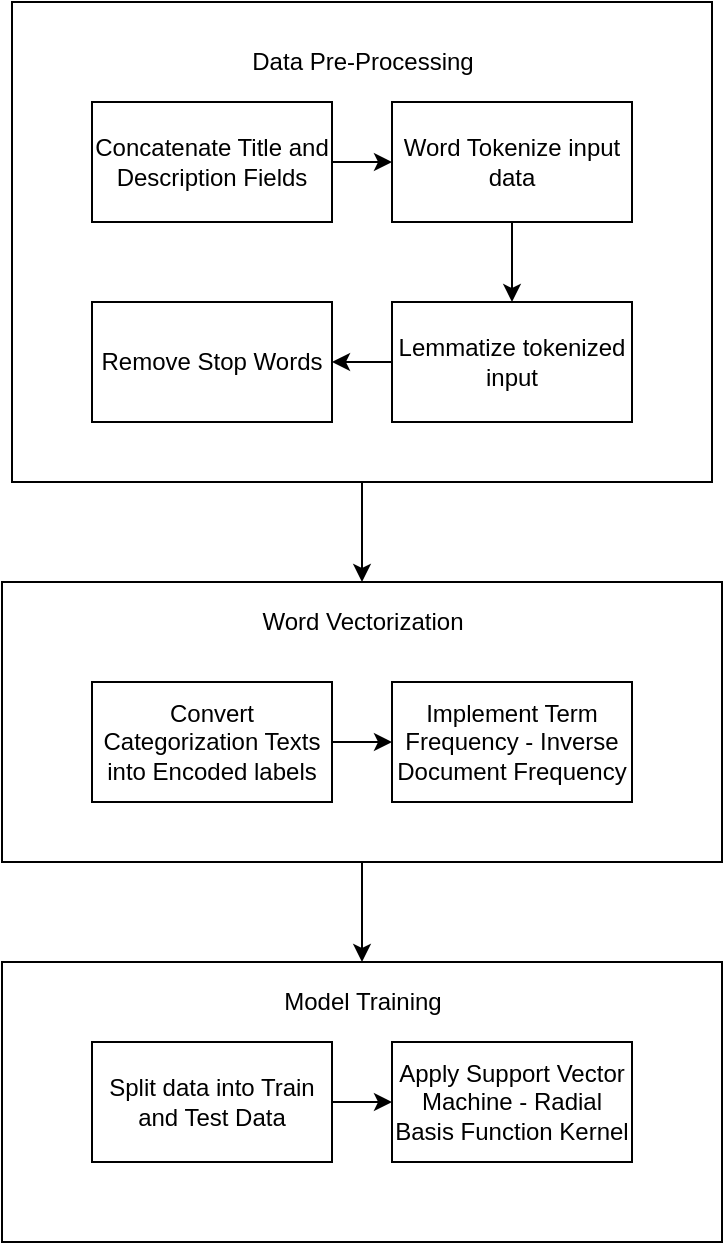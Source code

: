 <mxfile version="15.1.1" type="device"><diagram id="C5RBs43oDa-KdzZeNtuy" name="Page-1"><mxGraphModel dx="1129" dy="691" grid="0" gridSize="10" guides="1" tooltips="1" connect="1" arrows="1" fold="1" page="1" pageScale="1" pageWidth="827" pageHeight="1169" math="0" shadow="0"><root><mxCell id="WIyWlLk6GJQsqaUBKTNV-0"/><mxCell id="WIyWlLk6GJQsqaUBKTNV-1" parent="WIyWlLk6GJQsqaUBKTNV-0"/><mxCell id="xjd5gN11xLXyu7qXI-wE-23" style="edgeStyle=orthogonalEdgeStyle;rounded=0;orthogonalLoop=1;jettySize=auto;html=1;" edge="1" parent="WIyWlLk6GJQsqaUBKTNV-1" source="xjd5gN11xLXyu7qXI-wE-1" target="xjd5gN11xLXyu7qXI-wE-10"><mxGeometry relative="1" as="geometry"/></mxCell><mxCell id="xjd5gN11xLXyu7qXI-wE-1" value="" style="rounded=0;whiteSpace=wrap;html=1;" vertex="1" parent="WIyWlLk6GJQsqaUBKTNV-1"><mxGeometry x="230" y="120" width="350" height="240" as="geometry"/></mxCell><mxCell id="xjd5gN11xLXyu7qXI-wE-6" value="" style="edgeStyle=orthogonalEdgeStyle;rounded=0;orthogonalLoop=1;jettySize=auto;html=1;" edge="1" parent="WIyWlLk6GJQsqaUBKTNV-1" source="xjd5gN11xLXyu7qXI-wE-2" target="xjd5gN11xLXyu7qXI-wE-3"><mxGeometry relative="1" as="geometry"/></mxCell><mxCell id="xjd5gN11xLXyu7qXI-wE-2" value="Concatenate Title and Description Fields" style="rounded=0;whiteSpace=wrap;html=1;" vertex="1" parent="WIyWlLk6GJQsqaUBKTNV-1"><mxGeometry x="270" y="170" width="120" height="60" as="geometry"/></mxCell><mxCell id="xjd5gN11xLXyu7qXI-wE-7" value="" style="edgeStyle=orthogonalEdgeStyle;rounded=0;orthogonalLoop=1;jettySize=auto;html=1;" edge="1" parent="WIyWlLk6GJQsqaUBKTNV-1" source="xjd5gN11xLXyu7qXI-wE-3" target="xjd5gN11xLXyu7qXI-wE-4"><mxGeometry relative="1" as="geometry"/></mxCell><mxCell id="xjd5gN11xLXyu7qXI-wE-3" value="Word Tokenize input data" style="rounded=0;whiteSpace=wrap;html=1;" vertex="1" parent="WIyWlLk6GJQsqaUBKTNV-1"><mxGeometry x="420" y="170" width="120" height="60" as="geometry"/></mxCell><mxCell id="xjd5gN11xLXyu7qXI-wE-8" value="" style="edgeStyle=orthogonalEdgeStyle;rounded=0;orthogonalLoop=1;jettySize=auto;html=1;" edge="1" parent="WIyWlLk6GJQsqaUBKTNV-1" source="xjd5gN11xLXyu7qXI-wE-4" target="xjd5gN11xLXyu7qXI-wE-5"><mxGeometry relative="1" as="geometry"/></mxCell><mxCell id="xjd5gN11xLXyu7qXI-wE-4" value="Lemmatize tokenized input" style="rounded=0;whiteSpace=wrap;html=1;" vertex="1" parent="WIyWlLk6GJQsqaUBKTNV-1"><mxGeometry x="420" y="270" width="120" height="60" as="geometry"/></mxCell><mxCell id="xjd5gN11xLXyu7qXI-wE-5" value="Remove Stop Words" style="rounded=0;whiteSpace=wrap;html=1;" vertex="1" parent="WIyWlLk6GJQsqaUBKTNV-1"><mxGeometry x="270" y="270" width="120" height="60" as="geometry"/></mxCell><mxCell id="xjd5gN11xLXyu7qXI-wE-9" value="Data Pre-Processing" style="text;html=1;align=center;verticalAlign=middle;resizable=0;points=[];autosize=1;strokeColor=none;fillColor=none;" vertex="1" parent="WIyWlLk6GJQsqaUBKTNV-1"><mxGeometry x="340" y="140" width="130" height="20" as="geometry"/></mxCell><mxCell id="xjd5gN11xLXyu7qXI-wE-24" style="edgeStyle=orthogonalEdgeStyle;rounded=0;orthogonalLoop=1;jettySize=auto;html=1;entryX=0.5;entryY=0;entryDx=0;entryDy=0;" edge="1" parent="WIyWlLk6GJQsqaUBKTNV-1" source="xjd5gN11xLXyu7qXI-wE-10" target="xjd5gN11xLXyu7qXI-wE-16"><mxGeometry relative="1" as="geometry"/></mxCell><mxCell id="xjd5gN11xLXyu7qXI-wE-10" value="" style="rounded=0;whiteSpace=wrap;html=1;" vertex="1" parent="WIyWlLk6GJQsqaUBKTNV-1"><mxGeometry x="225" y="410" width="360" height="140" as="geometry"/></mxCell><mxCell id="xjd5gN11xLXyu7qXI-wE-15" value="" style="edgeStyle=orthogonalEdgeStyle;rounded=0;orthogonalLoop=1;jettySize=auto;html=1;" edge="1" parent="WIyWlLk6GJQsqaUBKTNV-1" source="xjd5gN11xLXyu7qXI-wE-12" target="xjd5gN11xLXyu7qXI-wE-13"><mxGeometry relative="1" as="geometry"/></mxCell><mxCell id="xjd5gN11xLXyu7qXI-wE-12" value="Convert Categorization Texts into Encoded labels" style="rounded=0;whiteSpace=wrap;html=1;" vertex="1" parent="WIyWlLk6GJQsqaUBKTNV-1"><mxGeometry x="270" y="460" width="120" height="60" as="geometry"/></mxCell><mxCell id="xjd5gN11xLXyu7qXI-wE-13" value="Implement Term Frequency - Inverse Document Frequency" style="rounded=0;whiteSpace=wrap;html=1;" vertex="1" parent="WIyWlLk6GJQsqaUBKTNV-1"><mxGeometry x="420" y="460" width="120" height="60" as="geometry"/></mxCell><mxCell id="xjd5gN11xLXyu7qXI-wE-14" value="Word Vectorization" style="text;html=1;align=center;verticalAlign=middle;resizable=0;points=[];autosize=1;strokeColor=none;fillColor=none;" vertex="1" parent="WIyWlLk6GJQsqaUBKTNV-1"><mxGeometry x="345" y="420" width="120" height="20" as="geometry"/></mxCell><mxCell id="xjd5gN11xLXyu7qXI-wE-16" value="" style="rounded=0;whiteSpace=wrap;html=1;" vertex="1" parent="WIyWlLk6GJQsqaUBKTNV-1"><mxGeometry x="225" y="600" width="360" height="140" as="geometry"/></mxCell><mxCell id="xjd5gN11xLXyu7qXI-wE-19" value="" style="edgeStyle=orthogonalEdgeStyle;rounded=0;orthogonalLoop=1;jettySize=auto;html=1;" edge="1" parent="WIyWlLk6GJQsqaUBKTNV-1" source="xjd5gN11xLXyu7qXI-wE-17" target="xjd5gN11xLXyu7qXI-wE-18"><mxGeometry relative="1" as="geometry"/></mxCell><mxCell id="xjd5gN11xLXyu7qXI-wE-17" value="Split data into Train and Test Data" style="rounded=0;whiteSpace=wrap;html=1;" vertex="1" parent="WIyWlLk6GJQsqaUBKTNV-1"><mxGeometry x="270" y="640" width="120" height="60" as="geometry"/></mxCell><mxCell id="xjd5gN11xLXyu7qXI-wE-18" value="Apply Support Vector Machine - Radial Basis Function Kernel" style="rounded=0;whiteSpace=wrap;html=1;" vertex="1" parent="WIyWlLk6GJQsqaUBKTNV-1"><mxGeometry x="420" y="640" width="120" height="60" as="geometry"/></mxCell><mxCell id="xjd5gN11xLXyu7qXI-wE-20" value="Model Training" style="text;html=1;align=center;verticalAlign=middle;resizable=0;points=[];autosize=1;strokeColor=none;fillColor=none;" vertex="1" parent="WIyWlLk6GJQsqaUBKTNV-1"><mxGeometry x="361" y="611" width="88" height="18" as="geometry"/></mxCell></root></mxGraphModel></diagram></mxfile>